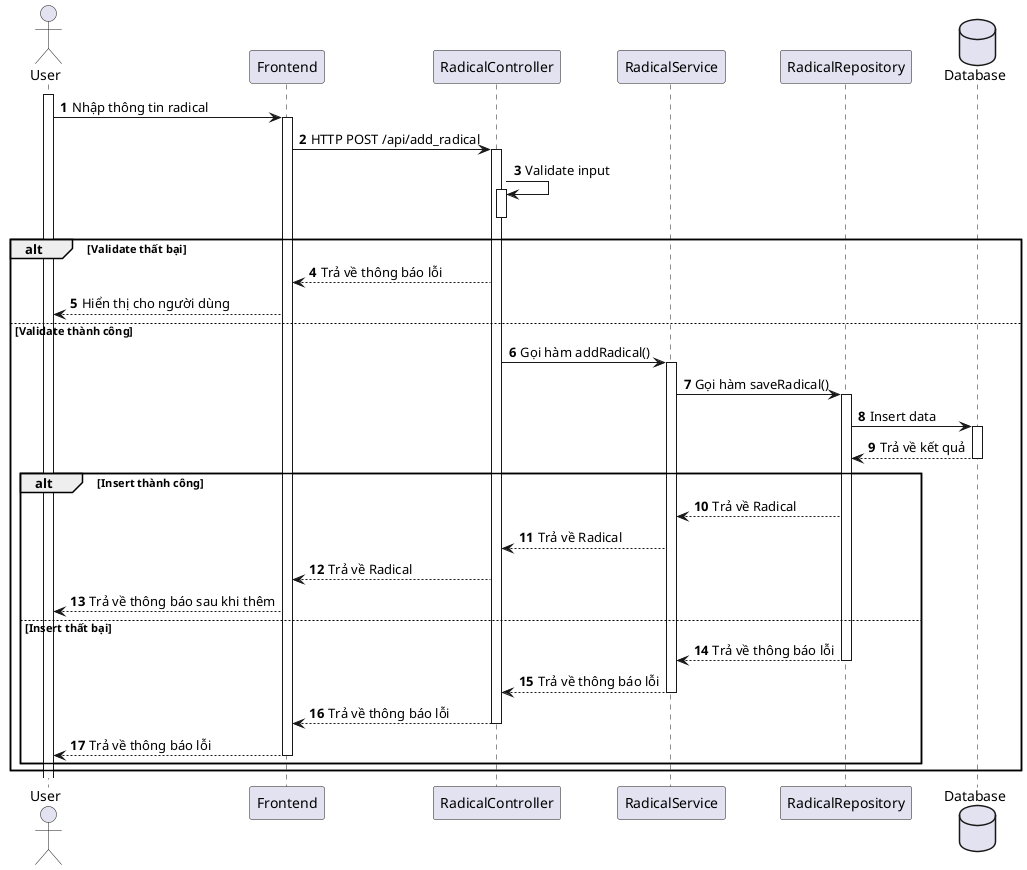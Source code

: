 @startuml
actor User
'participant "Homepage Activity" as Homepage
participant "Frontend" as Frontend
participant "RadicalController" as Controller
participant "RadicalService" as Service
participant "RadicalRepository" as Repository

database Database
activate User
autonumber

User -> Frontend++: Nhập thông tin radical
Frontend -> Controller++: HTTP POST /api/add_radical
Controller -> Controller: Validate input
activate Controller
deactivate Controller

alt Validate thất bại
    Controller --> Frontend: Trả về thông báo lỗi
    Frontend --> User: Hiển thị cho người dùng

else Validate thành công
    Controller -> Service++: Gọi hàm addRadical()
    Service -> Repository++: Gọi hàm saveRadical()
    Repository -> Database++: Insert data
    Database --> Repository--: Trả về kết quả
    alt Insert thành công
        Repository --> Service: Trả về Radical
        Service --> Controller: Trả về Radical
        Controller --> Frontend: Trả về Radical
        Frontend --> User: Trả về thông báo sau khi thêm

    else Insert thất bại
        Repository --> Service: Trả về thông báo lỗi
        deactivate Repository
        Service --> Controller--: Trả về thông báo lỗi
        Controller --> Frontend--: Trả về thông báo lỗi
        Frontend --> User--: Trả về thông báo lỗi

    end


end



@enduml
